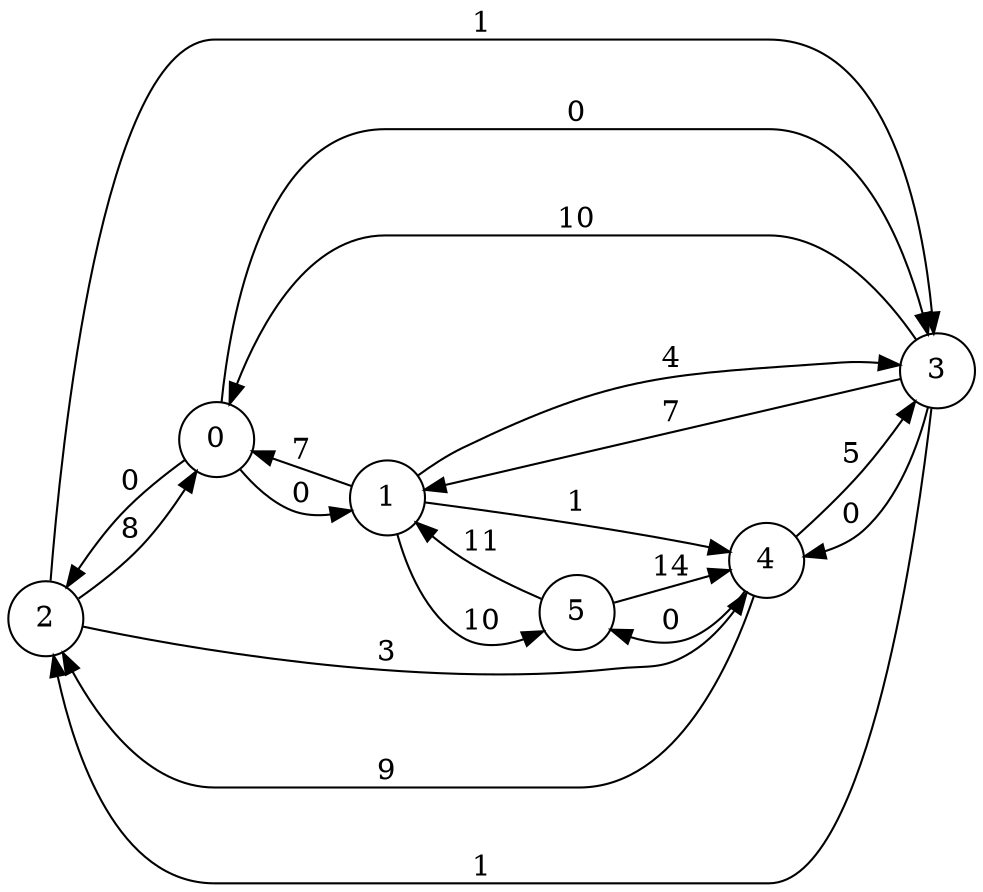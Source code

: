 digraph finite_state_machine {
rankdir=LR; 
node [shape = circle];
2 -> 0 [ label = "8" ];
2 -> 3 [ label = "1" ];
2 -> 4 [ label = "3" ];
4 -> 3 [ label = "5" ];
4 -> 2 [ label = "9" ];
4 -> 5 [ label = "0" ];
3 -> 4 [ label = "0" ];
3 -> 2 [ label = "1" ];
3 -> 0 [ label = "10" ];
3 -> 1 [ label = "7" ];
0 -> 2 [ label = "0" ];
0 -> 3 [ label = "0" ];
0 -> 1 [ label = "0" ];
1 -> 4 [ label = "1" ];
1 -> 3 [ label = "4" ];
1 -> 0 [ label = "7" ];
1 -> 5 [ label = "10" ];
5 -> 4 [ label = "14" ];
5 -> 1 [ label = "11" ];
}
